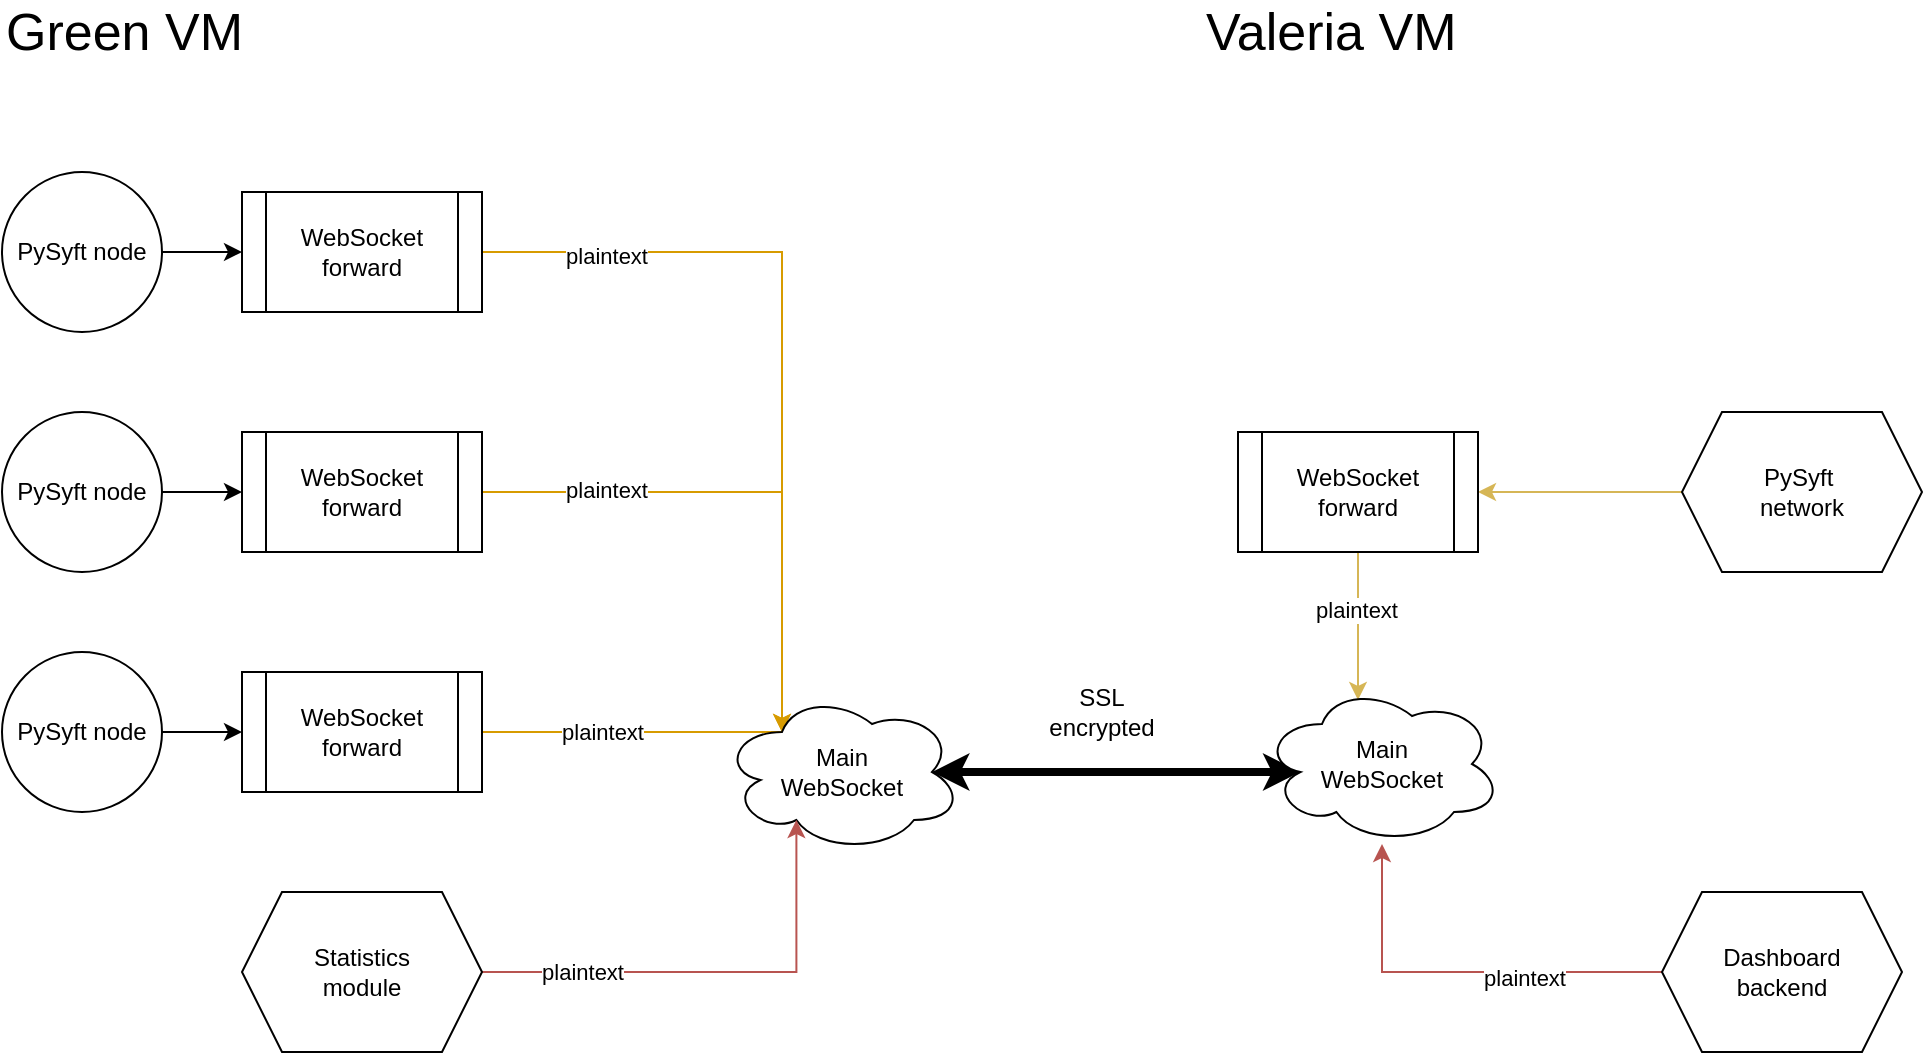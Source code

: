 <mxfile version="13.8.7" type="github">
  <diagram id="T5H_3VyD0Q95AF5PfXNq" name="Page-1">
    <mxGraphModel dx="1715" dy="1228" grid="1" gridSize="10" guides="1" tooltips="1" connect="1" arrows="1" fold="1" page="1" pageScale="1" pageWidth="1400" pageHeight="850" math="0" shadow="0">
      <root>
        <mxCell id="0" />
        <mxCell id="1" parent="0" />
        <mxCell id="V1wIChjYlS4gTkBvIGiZ-18" style="edgeStyle=orthogonalEdgeStyle;rounded=0;orthogonalLoop=1;jettySize=auto;html=1;exitX=1;exitY=0.5;exitDx=0;exitDy=0;endArrow=classic;endFill=1;" edge="1" parent="1" source="V1wIChjYlS4gTkBvIGiZ-1" target="V1wIChjYlS4gTkBvIGiZ-4">
          <mxGeometry relative="1" as="geometry" />
        </mxCell>
        <mxCell id="V1wIChjYlS4gTkBvIGiZ-1" value="PySyft node" style="ellipse;whiteSpace=wrap;html=1;aspect=fixed;" vertex="1" parent="1">
          <mxGeometry x="80" y="160" width="80" height="80" as="geometry" />
        </mxCell>
        <mxCell id="V1wIChjYlS4gTkBvIGiZ-19" style="edgeStyle=orthogonalEdgeStyle;rounded=0;orthogonalLoop=1;jettySize=auto;html=1;exitX=1;exitY=0.5;exitDx=0;exitDy=0;endArrow=classic;endFill=1;" edge="1" parent="1" source="V1wIChjYlS4gTkBvIGiZ-2" target="V1wIChjYlS4gTkBvIGiZ-6">
          <mxGeometry relative="1" as="geometry" />
        </mxCell>
        <mxCell id="V1wIChjYlS4gTkBvIGiZ-2" value="PySyft node" style="ellipse;whiteSpace=wrap;html=1;aspect=fixed;" vertex="1" parent="1">
          <mxGeometry x="80" y="280" width="80" height="80" as="geometry" />
        </mxCell>
        <mxCell id="V1wIChjYlS4gTkBvIGiZ-20" style="edgeStyle=orthogonalEdgeStyle;rounded=0;orthogonalLoop=1;jettySize=auto;html=1;exitX=1;exitY=0.5;exitDx=0;exitDy=0;endArrow=classic;endFill=1;" edge="1" parent="1" source="V1wIChjYlS4gTkBvIGiZ-3" target="V1wIChjYlS4gTkBvIGiZ-7">
          <mxGeometry relative="1" as="geometry" />
        </mxCell>
        <mxCell id="V1wIChjYlS4gTkBvIGiZ-3" value="PySyft node" style="ellipse;whiteSpace=wrap;html=1;aspect=fixed;" vertex="1" parent="1">
          <mxGeometry x="80" y="400" width="80" height="80" as="geometry" />
        </mxCell>
        <mxCell id="V1wIChjYlS4gTkBvIGiZ-14" style="edgeStyle=orthogonalEdgeStyle;rounded=0;orthogonalLoop=1;jettySize=auto;html=1;exitX=1;exitY=0.5;exitDx=0;exitDy=0;entryX=0.25;entryY=0.25;entryDx=0;entryDy=0;entryPerimeter=0;fillColor=#ffe6cc;strokeColor=#d79b00;" edge="1" parent="1" source="V1wIChjYlS4gTkBvIGiZ-4" target="V1wIChjYlS4gTkBvIGiZ-11">
          <mxGeometry relative="1" as="geometry" />
        </mxCell>
        <mxCell id="V1wIChjYlS4gTkBvIGiZ-21" value="plaintext" style="edgeLabel;html=1;align=center;verticalAlign=middle;resizable=0;points=[];" vertex="1" connectable="0" parent="V1wIChjYlS4gTkBvIGiZ-14">
          <mxGeometry x="-0.685" y="-2" relative="1" as="geometry">
            <mxPoint as="offset" />
          </mxGeometry>
        </mxCell>
        <mxCell id="V1wIChjYlS4gTkBvIGiZ-4" value="WebSocket&lt;br&gt;forward" style="shape=process;whiteSpace=wrap;html=1;backgroundOutline=1;" vertex="1" parent="1">
          <mxGeometry x="200" y="170" width="120" height="60" as="geometry" />
        </mxCell>
        <mxCell id="V1wIChjYlS4gTkBvIGiZ-16" style="edgeStyle=orthogonalEdgeStyle;rounded=0;orthogonalLoop=1;jettySize=auto;html=1;exitX=1;exitY=0.5;exitDx=0;exitDy=0;entryX=0.25;entryY=0.25;entryDx=0;entryDy=0;entryPerimeter=0;fillColor=#ffe6cc;strokeColor=#d79b00;" edge="1" parent="1" source="V1wIChjYlS4gTkBvIGiZ-6" target="V1wIChjYlS4gTkBvIGiZ-11">
          <mxGeometry relative="1" as="geometry" />
        </mxCell>
        <mxCell id="V1wIChjYlS4gTkBvIGiZ-22" value="plaintext" style="edgeLabel;html=1;align=center;verticalAlign=middle;resizable=0;points=[];" vertex="1" connectable="0" parent="V1wIChjYlS4gTkBvIGiZ-16">
          <mxGeometry x="-0.545" y="1" relative="1" as="geometry">
            <mxPoint as="offset" />
          </mxGeometry>
        </mxCell>
        <mxCell id="V1wIChjYlS4gTkBvIGiZ-6" value="WebSocket&lt;br&gt;forward" style="shape=process;whiteSpace=wrap;html=1;backgroundOutline=1;" vertex="1" parent="1">
          <mxGeometry x="200" y="290" width="120" height="60" as="geometry" />
        </mxCell>
        <mxCell id="V1wIChjYlS4gTkBvIGiZ-15" style="edgeStyle=orthogonalEdgeStyle;rounded=0;orthogonalLoop=1;jettySize=auto;html=1;exitX=1;exitY=0.5;exitDx=0;exitDy=0;entryX=0.25;entryY=0.25;entryDx=0;entryDy=0;entryPerimeter=0;endArrow=none;endFill=0;fillColor=#ffe6cc;strokeColor=#d79b00;" edge="1" parent="1" source="V1wIChjYlS4gTkBvIGiZ-7" target="V1wIChjYlS4gTkBvIGiZ-11">
          <mxGeometry relative="1" as="geometry">
            <mxPoint x="470" y="410" as="targetPoint" />
          </mxGeometry>
        </mxCell>
        <mxCell id="V1wIChjYlS4gTkBvIGiZ-24" value="plaintext" style="edgeLabel;html=1;align=center;verticalAlign=middle;resizable=0;points=[];" vertex="1" connectable="0" parent="V1wIChjYlS4gTkBvIGiZ-15">
          <mxGeometry x="-0.2" relative="1" as="geometry">
            <mxPoint as="offset" />
          </mxGeometry>
        </mxCell>
        <mxCell id="V1wIChjYlS4gTkBvIGiZ-7" value="WebSocket&lt;br&gt;forward" style="shape=process;whiteSpace=wrap;html=1;backgroundOutline=1;" vertex="1" parent="1">
          <mxGeometry x="200" y="410" width="120" height="60" as="geometry" />
        </mxCell>
        <mxCell id="V1wIChjYlS4gTkBvIGiZ-27" style="edgeStyle=orthogonalEdgeStyle;rounded=0;orthogonalLoop=1;jettySize=auto;html=1;exitX=0;exitY=0.5;exitDx=0;exitDy=0;endArrow=classic;endFill=1;fillColor=#fff2cc;strokeColor=#d6b656;" edge="1" parent="1" source="V1wIChjYlS4gTkBvIGiZ-8" target="V1wIChjYlS4gTkBvIGiZ-9">
          <mxGeometry relative="1" as="geometry" />
        </mxCell>
        <mxCell id="V1wIChjYlS4gTkBvIGiZ-8" value="PySyft&amp;nbsp;&lt;br&gt;network" style="shape=hexagon;perimeter=hexagonPerimeter2;whiteSpace=wrap;html=1;fixedSize=1;" vertex="1" parent="1">
          <mxGeometry x="920" y="280" width="120" height="80" as="geometry" />
        </mxCell>
        <mxCell id="V1wIChjYlS4gTkBvIGiZ-26" style="edgeStyle=orthogonalEdgeStyle;rounded=0;orthogonalLoop=1;jettySize=auto;html=1;exitX=0.5;exitY=1;exitDx=0;exitDy=0;entryX=0.4;entryY=0.1;entryDx=0;entryDy=0;entryPerimeter=0;endArrow=classic;endFill=1;fillColor=#fff2cc;strokeColor=#d6b656;" edge="1" parent="1" source="V1wIChjYlS4gTkBvIGiZ-9" target="V1wIChjYlS4gTkBvIGiZ-25">
          <mxGeometry relative="1" as="geometry" />
        </mxCell>
        <mxCell id="V1wIChjYlS4gTkBvIGiZ-33" value="plaintext" style="edgeLabel;html=1;align=center;verticalAlign=middle;resizable=0;points=[];" vertex="1" connectable="0" parent="V1wIChjYlS4gTkBvIGiZ-26">
          <mxGeometry x="-0.231" y="-1" relative="1" as="geometry">
            <mxPoint as="offset" />
          </mxGeometry>
        </mxCell>
        <mxCell id="V1wIChjYlS4gTkBvIGiZ-9" value="WebSocket&lt;br&gt;forward" style="shape=process;whiteSpace=wrap;html=1;backgroundOutline=1;" vertex="1" parent="1">
          <mxGeometry x="698" y="290" width="120" height="60" as="geometry" />
        </mxCell>
        <mxCell id="V1wIChjYlS4gTkBvIGiZ-11" value="Main&lt;br&gt;WebSocket" style="ellipse;shape=cloud;whiteSpace=wrap;html=1;" vertex="1" parent="1">
          <mxGeometry x="440" y="420" width="120" height="80" as="geometry" />
        </mxCell>
        <mxCell id="V1wIChjYlS4gTkBvIGiZ-17" style="edgeStyle=orthogonalEdgeStyle;rounded=0;orthogonalLoop=1;jettySize=auto;html=1;exitX=1;exitY=0.5;exitDx=0;exitDy=0;entryX=0.31;entryY=0.8;entryDx=0;entryDy=0;entryPerimeter=0;fillColor=#f8cecc;strokeColor=#b85450;" edge="1" parent="1" source="V1wIChjYlS4gTkBvIGiZ-13" target="V1wIChjYlS4gTkBvIGiZ-11">
          <mxGeometry relative="1" as="geometry" />
        </mxCell>
        <mxCell id="V1wIChjYlS4gTkBvIGiZ-34" value="plaintext" style="edgeLabel;html=1;align=center;verticalAlign=middle;resizable=0;points=[];" vertex="1" connectable="0" parent="V1wIChjYlS4gTkBvIGiZ-17">
          <mxGeometry x="-0.576" relative="1" as="geometry">
            <mxPoint as="offset" />
          </mxGeometry>
        </mxCell>
        <mxCell id="V1wIChjYlS4gTkBvIGiZ-13" value="Statistics&lt;br&gt;module" style="shape=hexagon;perimeter=hexagonPerimeter2;whiteSpace=wrap;html=1;fixedSize=1;" vertex="1" parent="1">
          <mxGeometry x="200" y="520" width="120" height="80" as="geometry" />
        </mxCell>
        <mxCell id="V1wIChjYlS4gTkBvIGiZ-29" style="edgeStyle=orthogonalEdgeStyle;rounded=0;orthogonalLoop=1;jettySize=auto;html=1;exitX=0.16;exitY=0.55;exitDx=0;exitDy=0;exitPerimeter=0;entryX=0.875;entryY=0.5;entryDx=0;entryDy=0;entryPerimeter=0;endArrow=classic;endFill=1;startArrow=classic;startFill=1;strokeWidth=4;" edge="1" parent="1" source="V1wIChjYlS4gTkBvIGiZ-25" target="V1wIChjYlS4gTkBvIGiZ-11">
          <mxGeometry relative="1" as="geometry" />
        </mxCell>
        <mxCell id="V1wIChjYlS4gTkBvIGiZ-25" value="Main&lt;br&gt;WebSocket" style="ellipse;shape=cloud;whiteSpace=wrap;html=1;" vertex="1" parent="1">
          <mxGeometry x="710" y="416" width="120" height="80" as="geometry" />
        </mxCell>
        <mxCell id="V1wIChjYlS4gTkBvIGiZ-30" value="SSL encrypted" style="text;html=1;strokeColor=none;fillColor=none;align=center;verticalAlign=middle;whiteSpace=wrap;rounded=0;" vertex="1" parent="1">
          <mxGeometry x="610" y="420" width="40" height="20" as="geometry" />
        </mxCell>
        <mxCell id="V1wIChjYlS4gTkBvIGiZ-32" style="edgeStyle=orthogonalEdgeStyle;rounded=0;orthogonalLoop=1;jettySize=auto;html=1;exitX=0;exitY=0.5;exitDx=0;exitDy=0;startArrow=none;startFill=0;endArrow=classic;endFill=1;strokeWidth=1;fillColor=#f8cecc;strokeColor=#b85450;" edge="1" parent="1" source="V1wIChjYlS4gTkBvIGiZ-31" target="V1wIChjYlS4gTkBvIGiZ-25">
          <mxGeometry relative="1" as="geometry" />
        </mxCell>
        <mxCell id="V1wIChjYlS4gTkBvIGiZ-35" value="plaintext" style="edgeLabel;html=1;align=center;verticalAlign=middle;resizable=0;points=[];" vertex="1" connectable="0" parent="V1wIChjYlS4gTkBvIGiZ-32">
          <mxGeometry x="-0.326" y="3" relative="1" as="geometry">
            <mxPoint x="-1" as="offset" />
          </mxGeometry>
        </mxCell>
        <mxCell id="V1wIChjYlS4gTkBvIGiZ-31" value="Dashboard&lt;br&gt;backend" style="shape=hexagon;perimeter=hexagonPerimeter2;whiteSpace=wrap;html=1;fixedSize=1;" vertex="1" parent="1">
          <mxGeometry x="910" y="520" width="120" height="80" as="geometry" />
        </mxCell>
        <mxCell id="V1wIChjYlS4gTkBvIGiZ-36" value="&lt;font style=&quot;font-size: 26px&quot;&gt;Green VM&lt;/font&gt;" style="text;html=1;strokeColor=none;fillColor=none;align=left;verticalAlign=middle;whiteSpace=wrap;rounded=0;" vertex="1" parent="1">
          <mxGeometry x="80" y="80" width="230" height="20" as="geometry" />
        </mxCell>
        <mxCell id="V1wIChjYlS4gTkBvIGiZ-37" value="&lt;font style=&quot;font-size: 26px&quot;&gt;Valeria VM&lt;/font&gt;" style="text;html=1;strokeColor=none;fillColor=none;align=left;verticalAlign=middle;whiteSpace=wrap;rounded=0;" vertex="1" parent="1">
          <mxGeometry x="680" y="80" width="230" height="20" as="geometry" />
        </mxCell>
      </root>
    </mxGraphModel>
  </diagram>
</mxfile>
